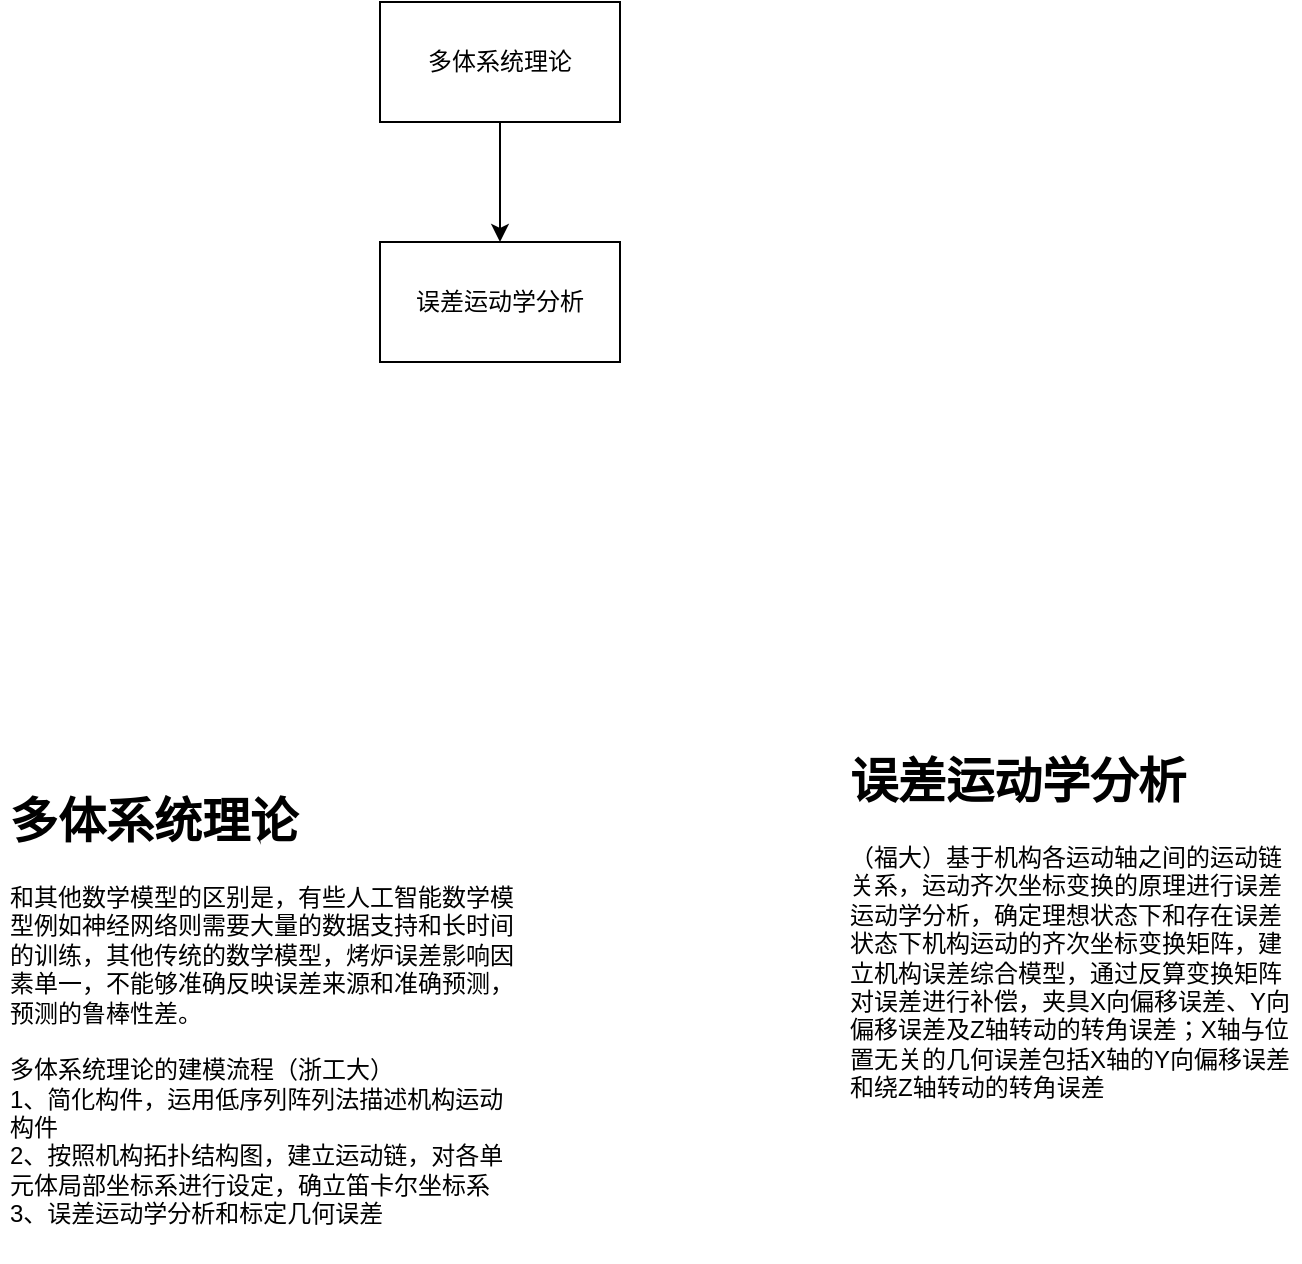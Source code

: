 <mxfile version="21.5.0" type="github">
  <diagram name="第 1 页" id="POoLvG0KGlz7YIlAlJ7y">
    <mxGraphModel dx="1430" dy="775" grid="1" gridSize="10" guides="1" tooltips="1" connect="1" arrows="1" fold="1" page="1" pageScale="1" pageWidth="827" pageHeight="1169" math="0" shadow="0">
      <root>
        <mxCell id="0" />
        <mxCell id="1" parent="0" />
        <mxCell id="0pfpKlWeKUPqLyrlaD7A-3" value="" style="edgeStyle=orthogonalEdgeStyle;rounded=0;orthogonalLoop=1;jettySize=auto;html=1;" edge="1" parent="1" source="0pfpKlWeKUPqLyrlaD7A-1" target="0pfpKlWeKUPqLyrlaD7A-2">
          <mxGeometry relative="1" as="geometry" />
        </mxCell>
        <mxCell id="0pfpKlWeKUPqLyrlaD7A-1" value="多体系统理论" style="rounded=0;whiteSpace=wrap;html=1;" vertex="1" parent="1">
          <mxGeometry x="300" y="90" width="120" height="60" as="geometry" />
        </mxCell>
        <mxCell id="0pfpKlWeKUPqLyrlaD7A-2" value="误差运动学分析" style="rounded=0;whiteSpace=wrap;html=1;" vertex="1" parent="1">
          <mxGeometry x="300" y="210" width="120" height="60" as="geometry" />
        </mxCell>
        <mxCell id="0pfpKlWeKUPqLyrlaD7A-4" value="&lt;h1&gt;误差运动学分析&lt;/h1&gt;&lt;div&gt;（福大）基于机构各运动轴之间的运动链&lt;/div&gt;&lt;div&gt;关系，运动齐次坐标变换的原理进行误差运动学分析，确定理想状态下和存在误差状态下机构运动的齐次坐标变换矩阵，建立机构误差综合模型，通过反算变换矩阵对误差进行补偿，夹具X向偏移误差、Y向偏移误差及Z轴转动的转角误差；X轴与位置无关的几何误差包括X轴的Y向偏移误差和绕Z轴转动的转角误差&lt;/div&gt;" style="text;html=1;strokeColor=none;fillColor=none;spacing=5;spacingTop=-20;whiteSpace=wrap;overflow=hidden;rounded=0;" vertex="1" parent="1">
          <mxGeometry x="530" y="460" width="230" height="240" as="geometry" />
        </mxCell>
        <mxCell id="0pfpKlWeKUPqLyrlaD7A-5" value="&lt;h1&gt;多体系统理论&lt;/h1&gt;&lt;div&gt;和其他数学模型的区别是，有些人工智能数学模型例如神经网络则需要大量的数据支持和长时间的训练，其他传统的数学模型，烤炉误差影响因素单一，不能够准确反映误差来源和准确预测，预测的鲁棒性差。&lt;/div&gt;&lt;div&gt;&lt;br&gt;&lt;/div&gt;&lt;div&gt;多体系统理论的建模流程（浙工大）&lt;/div&gt;&lt;div&gt;1、简化构件，运用低序列阵列法描述机构运动构件&lt;/div&gt;&lt;div&gt;2、按照机构拓扑结构图，建立运动链，对各单元体局部坐标系进行设定，确立笛卡尔坐标系&lt;/div&gt;&lt;div&gt;3、误差运动学分析和标定几何误差&lt;/div&gt;" style="text;html=1;strokeColor=none;fillColor=none;spacing=5;spacingTop=-20;whiteSpace=wrap;overflow=hidden;rounded=0;" vertex="1" parent="1">
          <mxGeometry x="110" y="480" width="260" height="240" as="geometry" />
        </mxCell>
      </root>
    </mxGraphModel>
  </diagram>
</mxfile>
